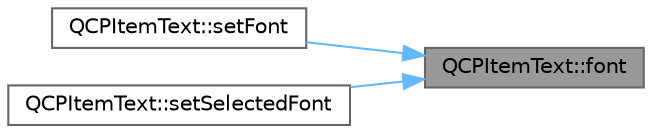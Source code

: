digraph "QCPItemText::font"
{
 // LATEX_PDF_SIZE
  bgcolor="transparent";
  edge [fontname=Helvetica,fontsize=10,labelfontname=Helvetica,labelfontsize=10];
  node [fontname=Helvetica,fontsize=10,shape=box,height=0.2,width=0.4];
  rankdir="RL";
  Node1 [label="QCPItemText::font",height=0.2,width=0.4,color="gray40", fillcolor="grey60", style="filled", fontcolor="black",tooltip=" "];
  Node1 -> Node2 [dir="back",color="steelblue1",style="solid"];
  Node2 [label="QCPItemText::setFont",height=0.2,width=0.4,color="grey40", fillcolor="white", style="filled",URL="$class_q_c_p_item_text.html#a94ad60ebe04f5c07c35e7c2029e96b1f",tooltip=" "];
  Node1 -> Node3 [dir="back",color="steelblue1",style="solid"];
  Node3 [label="QCPItemText::setSelectedFont",height=0.2,width=0.4,color="grey40", fillcolor="white", style="filled",URL="$class_q_c_p_item_text.html#a0be2841772f83663c4db307928b82816",tooltip=" "];
}
